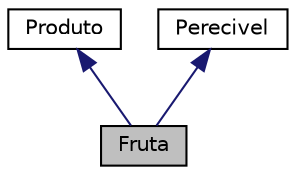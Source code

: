digraph "Fruta"
{
  edge [fontname="Helvetica",fontsize="10",labelfontname="Helvetica",labelfontsize="10"];
  node [fontname="Helvetica",fontsize="10",shape=record];
  Node1 [label="Fruta",height=0.2,width=0.4,color="black", fillcolor="grey75", style="filled" fontcolor="black"];
  Node2 -> Node1 [dir="back",color="midnightblue",fontsize="10",style="solid",fontname="Helvetica"];
  Node2 [label="Produto",height=0.2,width=0.4,color="black", fillcolor="white", style="filled",URL="$classProduto.html",tooltip="Classe que representa um Produto. "];
  Node3 -> Node1 [dir="back",color="midnightblue",fontsize="10",style="solid",fontname="Helvetica"];
  Node3 [label="Perecivel",height=0.2,width=0.4,color="black", fillcolor="white", style="filled",URL="$classPerecivel.html",tooltip="Classe que representa um produto perecivel. "];
}
